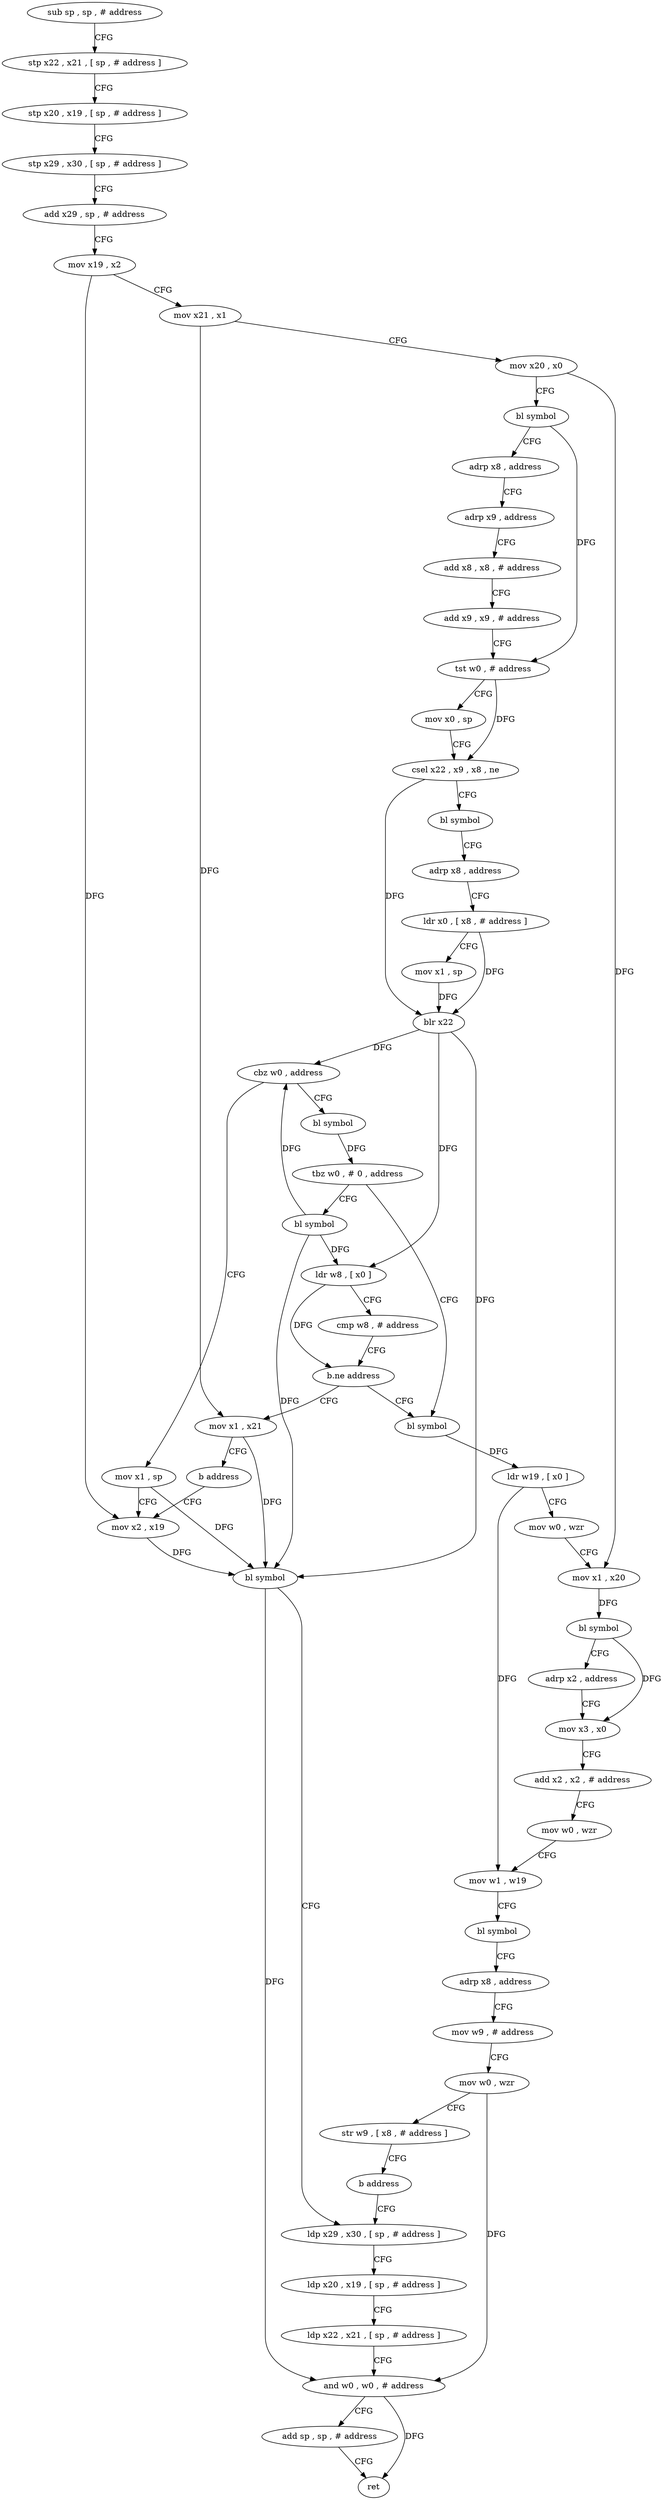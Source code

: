 digraph "func" {
"4216824" [label = "sub sp , sp , # address" ]
"4216828" [label = "stp x22 , x21 , [ sp , # address ]" ]
"4216832" [label = "stp x20 , x19 , [ sp , # address ]" ]
"4216836" [label = "stp x29 , x30 , [ sp , # address ]" ]
"4216840" [label = "add x29 , sp , # address" ]
"4216844" [label = "mov x19 , x2" ]
"4216848" [label = "mov x21 , x1" ]
"4216852" [label = "mov x20 , x0" ]
"4216856" [label = "bl symbol" ]
"4216860" [label = "adrp x8 , address" ]
"4216864" [label = "adrp x9 , address" ]
"4216868" [label = "add x8 , x8 , # address" ]
"4216872" [label = "add x9 , x9 , # address" ]
"4216876" [label = "tst w0 , # address" ]
"4216880" [label = "mov x0 , sp" ]
"4216884" [label = "csel x22 , x9 , x8 , ne" ]
"4216888" [label = "bl symbol" ]
"4216892" [label = "adrp x8 , address" ]
"4216896" [label = "ldr x0 , [ x8 , # address ]" ]
"4216900" [label = "mov x1 , sp" ]
"4216904" [label = "blr x22" ]
"4216908" [label = "cbz w0 , address" ]
"4217008" [label = "mov x1 , sp" ]
"4216912" [label = "bl symbol" ]
"4217012" [label = "mov x2 , x19" ]
"4216916" [label = "tbz w0 , # 0 , address" ]
"4216944" [label = "bl symbol" ]
"4216920" [label = "bl symbol" ]
"4216948" [label = "ldr w19 , [ x0 ]" ]
"4216952" [label = "mov w0 , wzr" ]
"4216956" [label = "mov x1 , x20" ]
"4216960" [label = "bl symbol" ]
"4216964" [label = "adrp x2 , address" ]
"4216968" [label = "mov x3 , x0" ]
"4216972" [label = "add x2 , x2 , # address" ]
"4216976" [label = "mov w0 , wzr" ]
"4216980" [label = "mov w1 , w19" ]
"4216984" [label = "bl symbol" ]
"4216988" [label = "adrp x8 , address" ]
"4216992" [label = "mov w9 , # address" ]
"4216996" [label = "mov w0 , wzr" ]
"4217000" [label = "str w9 , [ x8 , # address ]" ]
"4217004" [label = "b address" ]
"4217020" [label = "ldp x29 , x30 , [ sp , # address ]" ]
"4216924" [label = "ldr w8 , [ x0 ]" ]
"4216928" [label = "cmp w8 , # address" ]
"4216932" [label = "b.ne address" ]
"4216936" [label = "mov x1 , x21" ]
"4217024" [label = "ldp x20 , x19 , [ sp , # address ]" ]
"4217028" [label = "ldp x22 , x21 , [ sp , # address ]" ]
"4217032" [label = "and w0 , w0 , # address" ]
"4217036" [label = "add sp , sp , # address" ]
"4217040" [label = "ret" ]
"4216940" [label = "b address" ]
"4217016" [label = "bl symbol" ]
"4216824" -> "4216828" [ label = "CFG" ]
"4216828" -> "4216832" [ label = "CFG" ]
"4216832" -> "4216836" [ label = "CFG" ]
"4216836" -> "4216840" [ label = "CFG" ]
"4216840" -> "4216844" [ label = "CFG" ]
"4216844" -> "4216848" [ label = "CFG" ]
"4216844" -> "4217012" [ label = "DFG" ]
"4216848" -> "4216852" [ label = "CFG" ]
"4216848" -> "4216936" [ label = "DFG" ]
"4216852" -> "4216856" [ label = "CFG" ]
"4216852" -> "4216956" [ label = "DFG" ]
"4216856" -> "4216860" [ label = "CFG" ]
"4216856" -> "4216876" [ label = "DFG" ]
"4216860" -> "4216864" [ label = "CFG" ]
"4216864" -> "4216868" [ label = "CFG" ]
"4216868" -> "4216872" [ label = "CFG" ]
"4216872" -> "4216876" [ label = "CFG" ]
"4216876" -> "4216880" [ label = "CFG" ]
"4216876" -> "4216884" [ label = "DFG" ]
"4216880" -> "4216884" [ label = "CFG" ]
"4216884" -> "4216888" [ label = "CFG" ]
"4216884" -> "4216904" [ label = "DFG" ]
"4216888" -> "4216892" [ label = "CFG" ]
"4216892" -> "4216896" [ label = "CFG" ]
"4216896" -> "4216900" [ label = "CFG" ]
"4216896" -> "4216904" [ label = "DFG" ]
"4216900" -> "4216904" [ label = "DFG" ]
"4216904" -> "4216908" [ label = "DFG" ]
"4216904" -> "4217016" [ label = "DFG" ]
"4216904" -> "4216924" [ label = "DFG" ]
"4216908" -> "4217008" [ label = "CFG" ]
"4216908" -> "4216912" [ label = "CFG" ]
"4217008" -> "4217012" [ label = "CFG" ]
"4217008" -> "4217016" [ label = "DFG" ]
"4216912" -> "4216916" [ label = "DFG" ]
"4217012" -> "4217016" [ label = "DFG" ]
"4216916" -> "4216944" [ label = "CFG" ]
"4216916" -> "4216920" [ label = "CFG" ]
"4216944" -> "4216948" [ label = "DFG" ]
"4216920" -> "4216924" [ label = "DFG" ]
"4216920" -> "4216908" [ label = "DFG" ]
"4216920" -> "4217016" [ label = "DFG" ]
"4216948" -> "4216952" [ label = "CFG" ]
"4216948" -> "4216980" [ label = "DFG" ]
"4216952" -> "4216956" [ label = "CFG" ]
"4216956" -> "4216960" [ label = "DFG" ]
"4216960" -> "4216964" [ label = "CFG" ]
"4216960" -> "4216968" [ label = "DFG" ]
"4216964" -> "4216968" [ label = "CFG" ]
"4216968" -> "4216972" [ label = "CFG" ]
"4216972" -> "4216976" [ label = "CFG" ]
"4216976" -> "4216980" [ label = "CFG" ]
"4216980" -> "4216984" [ label = "CFG" ]
"4216984" -> "4216988" [ label = "CFG" ]
"4216988" -> "4216992" [ label = "CFG" ]
"4216992" -> "4216996" [ label = "CFG" ]
"4216996" -> "4217000" [ label = "CFG" ]
"4216996" -> "4217032" [ label = "DFG" ]
"4217000" -> "4217004" [ label = "CFG" ]
"4217004" -> "4217020" [ label = "CFG" ]
"4217020" -> "4217024" [ label = "CFG" ]
"4216924" -> "4216928" [ label = "CFG" ]
"4216924" -> "4216932" [ label = "DFG" ]
"4216928" -> "4216932" [ label = "CFG" ]
"4216932" -> "4216944" [ label = "CFG" ]
"4216932" -> "4216936" [ label = "CFG" ]
"4216936" -> "4216940" [ label = "CFG" ]
"4216936" -> "4217016" [ label = "DFG" ]
"4217024" -> "4217028" [ label = "CFG" ]
"4217028" -> "4217032" [ label = "CFG" ]
"4217032" -> "4217036" [ label = "CFG" ]
"4217032" -> "4217040" [ label = "DFG" ]
"4217036" -> "4217040" [ label = "CFG" ]
"4216940" -> "4217012" [ label = "CFG" ]
"4217016" -> "4217020" [ label = "CFG" ]
"4217016" -> "4217032" [ label = "DFG" ]
}
